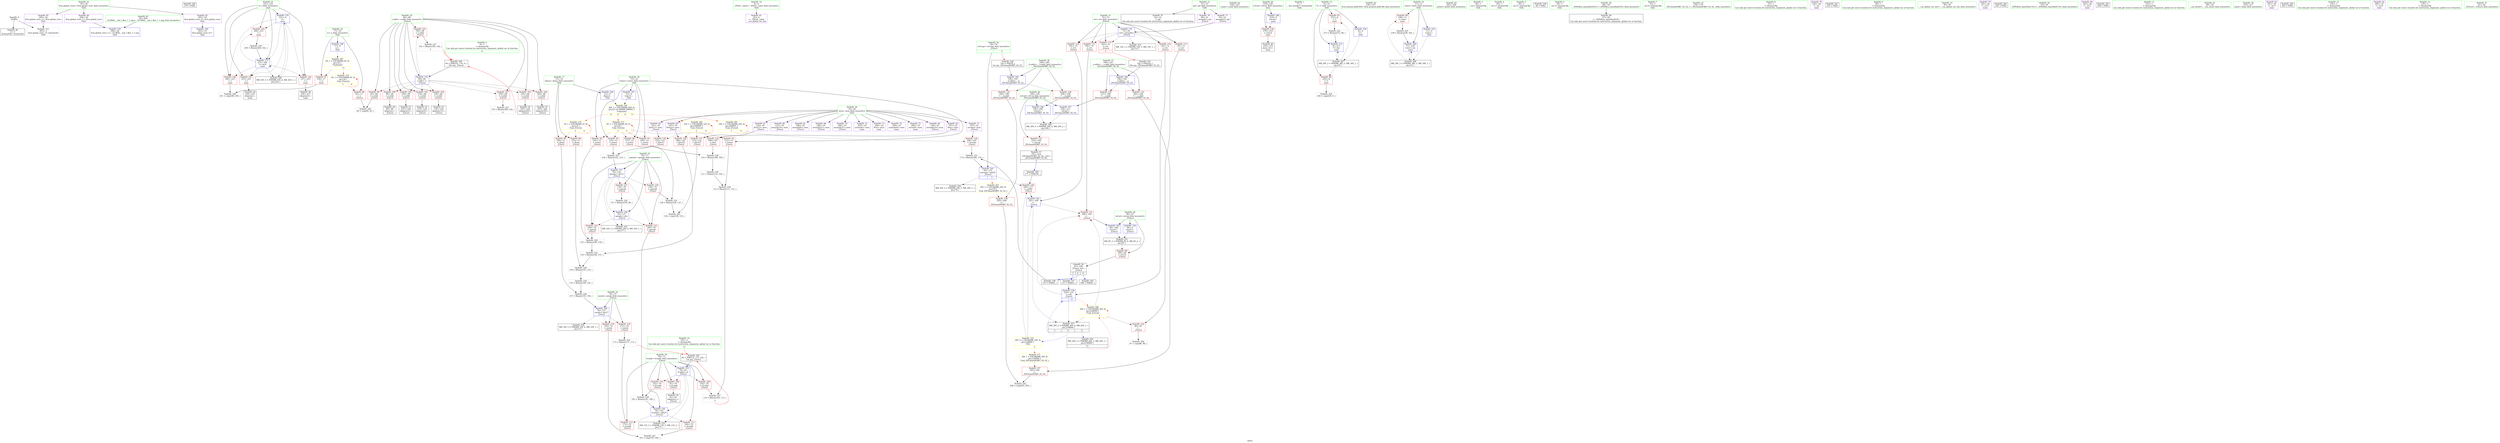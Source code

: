 digraph "SVFG" {
	label="SVFG";

	Node0x55a8943ba290 [shape=record,color=grey,label="{NodeID: 0\nNullPtr}"];
	Node0x55a8943ba290 -> Node0x55a8943dad80[style=solid];
	Node0x55a8943ba290 -> Node0x55a8943e2560[style=solid];
	Node0x55a89440da10 [shape=record,color=black,label="{NodeID: 346\n270 = PHI()\n}"];
	Node0x55a8943db860 [shape=record,color=red,label="{NodeID: 97\n250\<--17\n\<--n\nmain\n}"];
	Node0x55a8943db860 -> Node0x55a8943e9040[style=solid];
	Node0x55a8943d9150 [shape=record,color=green,label="{NodeID: 14\n4\<--6\n_ZStL8__ioinit\<--_ZStL8__ioinit_field_insensitive\nGlob }"];
	Node0x55a8943d9150 -> Node0x55a8943dca60[style=solid];
	Node0x55a8943db3a0 [shape=record,color=red,label="{NodeID: 111\n160\<--70\n\<--fr.addr\n_Z3recii\n}"];
	Node0x55a8943db3a0 -> Node0x55a8943e91c0[style=solid];
	Node0x55a8943d9dc0 [shape=record,color=green,label="{NodeID: 28\n66\<--67\nretval\<--retval_field_insensitive\n_Z3recii\n}"];
	Node0x55a8943d9dc0 -> Node0x55a8943db930[style=solid];
	Node0x55a8943d9dc0 -> Node0x55a8943e2800[style=solid];
	Node0x55a8943d9dc0 -> Node0x55a8943e2f50[style=solid];
	Node0x55a8943fae10 [shape=record,color=yellow,style=double,label="{NodeID: 291\n46V_1 = ENCHI(MR_46V_0)\npts\{14 16 200000 200001 \}\nFun[main]|{<s0>11|<s1>11|<s2>11|<s3>11}}"];
	Node0x55a8943fae10:s0 -> Node0x55a8943f9500[style=dashed,color=red];
	Node0x55a8943fae10:s1 -> Node0x55a8943f9e20[style=dashed,color=red];
	Node0x55a8943fae10:s2 -> Node0x55a8943fa600[style=dashed,color=red];
	Node0x55a8943fae10:s3 -> Node0x55a8943fa6e0[style=dashed,color=red];
	Node0x55a8943e0f20 [shape=record,color=red,label="{NodeID: 125\n108\<--107\n\<--first\n_Z3recii\n}"];
	Node0x55a8943e0f20 -> Node0x55a8943e8a40[style=solid];
	Node0x55a8943da980 [shape=record,color=green,label="{NodeID: 42\n226\<--227\nscanf\<--scanf_field_insensitive\n}"];
	Node0x55a8943e7540 [shape=record,color=grey,label="{NodeID: 222\n173 = Binary(171, 172, )\n|{<s0>4}}"];
	Node0x55a8943e7540:s0 -> Node0x55a89440e4b0[style=solid,color=red];
	Node0x55a8943e1a80 [shape=record,color=red,label="{NodeID: 139\n276\<--219\n\<--retval\nmain\n}"];
	Node0x55a8943e1a80 -> Node0x55a8943dc990[style=solid];
	Node0x55a8943dc650 [shape=record,color=black,label="{NodeID: 56\n63\<--189\n_Z3recii_ret\<--\n_Z3recii\n|{<s0>3|<s1>4|<s2>11}}"];
	Node0x55a8943dc650:s0 -> Node0x55a89440c670[style=solid,color=blue];
	Node0x55a8943dc650:s1 -> Node0x55a89440d260[style=solid,color=blue];
	Node0x55a8943dc650:s2 -> Node0x55a89440d810[style=solid,color=blue];
	Node0x55a8943e8a40 [shape=record,color=grey,label="{NodeID: 236\n110 = Binary(108, 109, )\n}"];
	Node0x55a8943e8a40 -> Node0x55a8943e88c0[style=solid];
	Node0x55a8943e2730 [shape=record,color=blue,label="{NodeID: 153\n70\<--65\nfr.addr\<--fr\n_Z3recii\n}"];
	Node0x55a8943e2730 -> Node0x55a8943db130[style=dashed];
	Node0x55a8943e2730 -> Node0x55a8943db200[style=dashed];
	Node0x55a8943e2730 -> Node0x55a8943db2d0[style=dashed];
	Node0x55a8943e2730 -> Node0x55a8943e2c10[style=dashed];
	Node0x55a8943e2730 -> Node0x55a8943f3b60[style=dashed];
	Node0x55a8943dd1b0 [shape=record,color=purple,label="{NodeID: 70\n166\<--19\narrayidx31\<--mon\n_Z3recii\n}"];
	Node0x55a8943f3160 [shape=record,color=black,label="{NodeID: 250\nMR_26V_2 = PHI(MR_26V_3, MR_26V_1, )\npts\{230000 \}\n|{<s0>11}}"];
	Node0x55a8943f3160:s0 -> Node0x55a8943fa7c0[style=dashed,color=red];
	Node0x55a8943e3290 [shape=record,color=blue,label="{NodeID: 167\n194\<--211\nretval\<--\n_ZSt3maxIiERKT_S2_S2_\n}"];
	Node0x55a8943e3290 -> Node0x55a8943f8160[style=dashed];
	Node0x55a8943ddd40 [shape=record,color=purple,label="{NodeID: 84\n294\<--34\nllvm.global_ctors_1\<--llvm.global_ctors\nGlob }"];
	Node0x55a8943ddd40 -> Node0x55a8943e2460[style=solid];
	Node0x55a8943c9000 [shape=record,color=green,label="{NodeID: 1\n7\<--1\n__dso_handle\<--dummyObj\nGlob }"];
	Node0x55a89440dae0 [shape=record,color=black,label="{NodeID: 347\n192 = PHI(163, )\n0th arg _ZSt3maxIiERKT_S2_S2_ }"];
	Node0x55a89440dae0 -> Node0x55a8943e3020[style=solid];
	Node0x55a8943db930 [shape=record,color=red,label="{NodeID: 98\n189\<--66\n\<--retval\n_Z3recii\n}"];
	Node0x55a8943db930 -> Node0x55a8943dc650[style=solid];
	Node0x55a8943d91e0 [shape=record,color=green,label="{NodeID: 15\n8\<--10\nT\<--T_field_insensitive\nGlob }"];
	Node0x55a8943d91e0 -> Node0x55a8943ddf40[style=solid];
	Node0x55a8943d91e0 -> Node0x55a8943de010[style=solid];
	Node0x55a8943d91e0 -> Node0x55a8943e1e90[style=solid];
	Node0x55a8943d91e0 -> Node0x55a8943e36a0[style=solid];
	Node0x55a8943db470 [shape=record,color=red,label="{NodeID: 112\n171\<--70\n\<--fr.addr\n_Z3recii\n}"];
	Node0x55a8943db470 -> Node0x55a8943e7540[style=solid];
	Node0x55a8943d9e90 [shape=record,color=green,label="{NodeID: 29\n68\<--69\nv.addr\<--v.addr_field_insensitive\n_Z3recii\n}"];
	Node0x55a8943d9e90 -> Node0x55a8943dba00[style=solid];
	Node0x55a8943d9e90 -> Node0x55a8943dbad0[style=solid];
	Node0x55a8943d9e90 -> Node0x55a8943dbba0[style=solid];
	Node0x55a8943d9e90 -> Node0x55a8943dbc70[style=solid];
	Node0x55a8943d9e90 -> Node0x55a8943dbd40[style=solid];
	Node0x55a8943d9e90 -> Node0x55a8943dbe10[style=solid];
	Node0x55a8943d9e90 -> Node0x55a8943dbee0[style=solid];
	Node0x55a8943d9e90 -> Node0x55a8943daf90[style=solid];
	Node0x55a8943d9e90 -> Node0x55a8943db060[style=solid];
	Node0x55a8943d9e90 -> Node0x55a8943e2660[style=solid];
	Node0x55a8943e0ff0 [shape=record,color=red,label="{NodeID: 126\n122\<--121\n\<--first11\n_Z3recii\n}"];
	Node0x55a8943e0ff0 -> Node0x55a8943e73c0[style=solid];
	Node0x55a8943daa80 [shape=record,color=green,label="{NodeID: 43\n236\<--237\nllvm.memset.p0i8.i64\<--llvm.memset.p0i8.i64_field_insensitive\n}"];
	Node0x55a8943e76c0 [shape=record,color=grey,label="{NodeID: 223\n170 = Binary(169, 102, )\n|{<s0>4}}"];
	Node0x55a8943e76c0:s0 -> Node0x55a89440e030[style=solid,color=red];
	Node0x55a8943e1b50 [shape=record,color=red,label="{NodeID: 140\n249\<--221\n\<--i\nmain\n}"];
	Node0x55a8943e1b50 -> Node0x55a8943e9040[style=solid];
	Node0x55a8943dc720 [shape=record,color=black,label="{NodeID: 57\n191\<--214\n_ZSt3maxIiERKT_S2_S2__ret\<--\n_ZSt3maxIiERKT_S2_S2_\n|{<s0>5}}"];
	Node0x55a8943dc720:s0 -> Node0x55a89440d390[style=solid,color=blue];
	Node0x55a8943e8bc0 [shape=record,color=grey,label="{NodeID: 237\n101 = Binary(100, 102, )\n|{<s0>3}}"];
	Node0x55a8943e8bc0:s0 -> Node0x55a89440e030[style=solid,color=red];
	Node0x55a8943e2800 [shape=record,color=blue,label="{NodeID: 154\n66\<--9\nretval\<--\n_Z3recii\n}"];
	Node0x55a8943e2800 -> Node0x55a8943f3660[style=dashed];
	Node0x55a8943dd280 [shape=record,color=purple,label="{NodeID: 71\n167\<--19\nsecond\<--mon\n_Z3recii\n}"];
	Node0x55a8943dd280 -> Node0x55a8943e1260[style=solid];
	Node0x55a8943f3660 [shape=record,color=black,label="{NodeID: 251\nMR_8V_3 = PHI(MR_8V_4, MR_8V_2, )\npts\{67 \}\n}"];
	Node0x55a8943f3660 -> Node0x55a8943db930[style=dashed];
	Node0x55a8943e3360 [shape=record,color=blue,label="{NodeID: 168\n219\<--9\nretval\<--\nmain\n}"];
	Node0x55a8943e3360 -> Node0x55a8943e1a80[style=dashed];
	Node0x55a8943dde40 [shape=record,color=purple,label="{NodeID: 85\n295\<--34\nllvm.global_ctors_2\<--llvm.global_ctors\nGlob }"];
	Node0x55a8943dde40 -> Node0x55a8943e2560[style=solid];
	Node0x55a8943d8290 [shape=record,color=green,label="{NodeID: 2\n9\<--1\n\<--dummyObj\nCan only get source location for instruction, argument, global var or function.|{<s0>11}}"];
	Node0x55a8943d8290:s0 -> Node0x55a89440e030[style=solid,color=red];
	Node0x55a89440dc50 [shape=record,color=black,label="{NodeID: 348\n193 = PHI(78, )\n1st arg _ZSt3maxIiERKT_S2_S2_ }"];
	Node0x55a89440dc50 -> Node0x55a8943e30f0[style=solid];
	Node0x55a8943dba00 [shape=record,color=red,label="{NodeID: 99\n82\<--68\n\<--v.addr\n_Z3recii\n}"];
	Node0x55a8943dba00 -> Node0x55a8943e97c0[style=solid];
	Node0x55a8943d9270 [shape=record,color=green,label="{NodeID: 16\n11\<--12\nteste\<--teste_field_insensitive\nGlob }"];
	Node0x55a8943d9270 -> Node0x55a8943de0e0[style=solid];
	Node0x55a8943d9270 -> Node0x55a8943e1f60[style=solid];
	Node0x55a8943d9270 -> Node0x55a8943e3430[style=solid];
	Node0x55a8943db540 [shape=record,color=red,label="{NodeID: 113\n95\<--72\n\<--ret\n_Z3recii\n}"];
	Node0x55a8943db540 -> Node0x55a8943e0e50[style=solid];
	Node0x55a8943d9f60 [shape=record,color=green,label="{NodeID: 30\n70\<--71\nfr.addr\<--fr.addr_field_insensitive\n_Z3recii\n}"];
	Node0x55a8943d9f60 -> Node0x55a8943db130[style=solid];
	Node0x55a8943d9f60 -> Node0x55a8943db200[style=solid];
	Node0x55a8943d9f60 -> Node0x55a8943db2d0[style=solid];
	Node0x55a8943d9f60 -> Node0x55a8943db3a0[style=solid];
	Node0x55a8943d9f60 -> Node0x55a8943db470[style=solid];
	Node0x55a8943d9f60 -> Node0x55a8943e2730[style=solid];
	Node0x55a8943d9f60 -> Node0x55a8943e2c10[style=solid];
	Node0x55a8943e10c0 [shape=record,color=red,label="{NodeID: 127\n133\<--132\n\<--first15\n_Z3recii\n}"];
	Node0x55a8943e10c0 -> Node0x55a8943e94c0[style=solid];
	Node0x55a8943dab80 [shape=record,color=green,label="{NodeID: 44\n243\<--244\nprintf\<--printf_field_insensitive\n}"];
	Node0x55a8943e7840 [shape=record,color=grey,label="{NodeID: 224\n155 = Binary(154, 102, )\n}"];
	Node0x55a8943e7840 -> Node0x55a8943e7b40[style=solid];
	Node0x55a8943e1c20 [shape=record,color=red,label="{NodeID: 141\n253\<--221\n\<--i\nmain\n}"];
	Node0x55a8943e1c20 -> Node0x55a8943dc7f0[style=solid];
	Node0x55a8943dc7f0 [shape=record,color=black,label="{NodeID: 58\n254\<--253\nidxprom\<--\nmain\n}"];
	Node0x55a8943e8d40 [shape=record,color=grey,label="{NodeID: 238\n142 = Binary(141, 140, )\n}"];
	Node0x55a8943e8d40 -> Node0x55a8943e2c10[style=solid];
	Node0x55a8943e28d0 [shape=record,color=blue,label="{NodeID: 155\n72\<--93\nret\<--arrayidx2\n_Z3recii\n}"];
	Node0x55a8943e28d0 -> Node0x55a8943db540[style=dashed];
	Node0x55a8943e28d0 -> Node0x55a8943db610[style=dashed];
	Node0x55a8943e28d0 -> Node0x55a8943e0780[style=dashed];
	Node0x55a8943e28d0 -> Node0x55a8943e0810[style=dashed];
	Node0x55a8943e28d0 -> Node0x55a8943e08a0[style=dashed];
	Node0x55a8943e28d0 -> Node0x55a8943f4060[style=dashed];
	Node0x55a8943dd350 [shape=record,color=purple,label="{NodeID: 72\n255\<--19\narrayidx\<--mon\nmain\n}"];
	Node0x55a8943fe240 [shape=record,color=yellow,style=double,label="{NodeID: 335\n26V_5 = CSCHI(MR_26V_4)\npts\{230000 \}\nCS[]|{|<s2>5}}"];
	Node0x55a8943fe240 -> Node0x55a8943e1330[style=dashed];
	Node0x55a8943fe240 -> Node0x55a8943e2e80[style=dashed];
	Node0x55a8943fe240:s2 -> Node0x55a8943f9420[style=dashed,color=red];
	Node0x55a8943f3b60 [shape=record,color=black,label="{NodeID: 252\nMR_12V_3 = PHI(MR_12V_5, MR_12V_2, )\npts\{71 \}\n}"];
	Node0x55a8943e3430 [shape=record,color=blue,label="{NodeID: 169\n11\<--239\nteste\<--inc\nmain\n}"];
	Node0x55a8943e3430 -> Node0x55a8943f2760[style=dashed];
	Node0x55a8943ddf40 [shape=record,color=red,label="{NodeID: 86\n229\<--8\n\<--T\nmain\n}"];
	Node0x55a8943ddf40 -> Node0x55a8943e8ec0[style=solid];
	Node0x55a8943d8320 [shape=record,color=green,label="{NodeID: 3\n24\<--1\n.str\<--dummyObj\nGlob }"];
	Node0x55a89440e030 [shape=record,color=black,label="{NodeID: 349\n64 = PHI(101, 170, 9, )\n0th arg _Z3recii }"];
	Node0x55a89440e030 -> Node0x55a8943e2660[style=solid];
	Node0x55a8943f8160 [shape=record,color=black,label="{NodeID: 266\nMR_29V_3 = PHI(MR_29V_4, MR_29V_2, )\npts\{195 \}\n}"];
	Node0x55a8943f8160 -> Node0x55a8943e14d0[style=dashed];
	Node0x55a8943dbad0 [shape=record,color=red,label="{NodeID: 100\n88\<--68\n\<--v.addr\n_Z3recii\n}"];
	Node0x55a8943dbad0 -> Node0x55a8943dc0a0[style=solid];
	Node0x55a8943d9300 [shape=record,color=green,label="{NodeID: 17\n13\<--14\ndiana\<--diana_field_insensitive\nGlob }"];
	Node0x55a8943d9300 -> Node0x55a8943de1b0[style=solid];
	Node0x55a8943d9300 -> Node0x55a8943de280[style=solid];
	Node0x55a8943d9300 -> Node0x55a8943e2060[style=solid];
	Node0x55a8943db610 [shape=record,color=red,label="{NodeID: 114\n116\<--72\n\<--ret\n_Z3recii\n}"];
	Node0x55a8943db610 -> Node0x55a8943e29a0[style=solid];
	Node0x55a8943da030 [shape=record,color=green,label="{NodeID: 31\n72\<--73\nret\<--ret_field_insensitive\n_Z3recii\n}"];
	Node0x55a8943da030 -> Node0x55a8943db540[style=solid];
	Node0x55a8943da030 -> Node0x55a8943db610[style=solid];
	Node0x55a8943da030 -> Node0x55a8943e0780[style=solid];
	Node0x55a8943da030 -> Node0x55a8943e0810[style=solid];
	Node0x55a8943da030 -> Node0x55a8943e08a0[style=solid];
	Node0x55a8943da030 -> Node0x55a8943e28d0[style=solid];
	Node0x55a8943e1190 [shape=record,color=red,label="{NodeID: 128\n148\<--147\n\<--first22\n_Z3recii\n}"];
	Node0x55a8943e1190 -> Node0x55a8943e85c0[style=solid];
	Node0x55a8943dac80 [shape=record,color=green,label="{NodeID: 45\n36\<--289\n_GLOBAL__sub_I_ffao_1_1.cpp\<--_GLOBAL__sub_I_ffao_1_1.cpp_field_insensitive\n}"];
	Node0x55a8943dac80 -> Node0x55a8943e2460[style=solid];
	Node0x55a8943e79c0 [shape=record,color=grey,label="{NodeID: 225\n239 = Binary(238, 102, )\n}"];
	Node0x55a8943e79c0 -> Node0x55a8943e3430[style=solid];
	Node0x55a8943e1cf0 [shape=record,color=red,label="{NodeID: 142\n257\<--221\n\<--i\nmain\n}"];
	Node0x55a8943e1cf0 -> Node0x55a8943dc8c0[style=solid];
	Node0x55a8943dc8c0 [shape=record,color=black,label="{NodeID: 59\n258\<--257\nidxprom5\<--\nmain\n}"];
	Node0x55a8943e8ec0 [shape=record,color=grey,label="{NodeID: 239\n230 = cmp(229, 9, )\n}"];
	Node0x55a8943e29a0 [shape=record,color=blue,label="{NodeID: 156\n116\<--115\n\<--call\n_Z3recii\n|{|<s2>4}}"];
	Node0x55a8943e29a0 -> Node0x55a8943e1400[style=dashed];
	Node0x55a8943e29a0 -> Node0x55a8943f5460[style=dashed];
	Node0x55a8943e29a0:s2 -> Node0x55a8943fa7c0[style=dashed,color=red];
	Node0x55a8943dd420 [shape=record,color=purple,label="{NodeID: 73\n256\<--19\nfirst\<--mon\nmain\n}"];
	Node0x55a8943f4060 [shape=record,color=black,label="{NodeID: 253\nMR_14V_2 = PHI(MR_14V_3, MR_14V_1, )\npts\{73 \}\n}"];
	Node0x55a8943e3500 [shape=record,color=blue,label="{NodeID: 170\n221\<--9\ni\<--\nmain\n}"];
	Node0x55a8943e3500 -> Node0x55a8943e1b50[style=dashed];
	Node0x55a8943e3500 -> Node0x55a8943e1c20[style=dashed];
	Node0x55a8943e3500 -> Node0x55a8943e1cf0[style=dashed];
	Node0x55a8943e3500 -> Node0x55a8943e1dc0[style=dashed];
	Node0x55a8943e3500 -> Node0x55a8943e35d0[style=dashed];
	Node0x55a8943e3500 -> Node0x55a8943f2c60[style=dashed];
	Node0x55a8943de010 [shape=record,color=red,label="{NodeID: 87\n272\<--8\n\<--T\nmain\n}"];
	Node0x55a8943de010 -> Node0x55a8943e8440[style=solid];
	Node0x55a8943d83b0 [shape=record,color=green,label="{NodeID: 4\n26\<--1\n.str.1\<--dummyObj\nGlob }"];
	Node0x55a89440e4b0 [shape=record,color=black,label="{NodeID: 350\n65 = PHI(114, 173, 102, )\n1st arg _Z3recii }"];
	Node0x55a89440e4b0 -> Node0x55a8943e2730[style=solid];
	Node0x55a8943f8660 [shape=record,color=yellow,style=double,label="{NodeID: 267\n20V_1 = ENCHI(MR_20V_0)\npts\{79 \}\nFun[_ZSt3maxIiERKT_S2_S2_]}"];
	Node0x55a8943f8660 -> Node0x55a8943e19b0[style=dashed];
	Node0x55a8943dbba0 [shape=record,color=red,label="{NodeID: 101\n100\<--68\n\<--v.addr\n_Z3recii\n}"];
	Node0x55a8943dbba0 -> Node0x55a8943e8bc0[style=solid];
	Node0x55a8943d93c0 [shape=record,color=green,label="{NodeID: 18\n15\<--16\ntower\<--tower_field_insensitive\nGlob }"];
	Node0x55a8943d93c0 -> Node0x55a8943de350[style=solid];
	Node0x55a8943d93c0 -> Node0x55a8943de420[style=solid];
	Node0x55a8943d93c0 -> Node0x55a8943de4f0[style=solid];
	Node0x55a8943d93c0 -> Node0x55a8943de5c0[style=solid];
	Node0x55a8943d93c0 -> Node0x55a8943de690[style=solid];
	Node0x55a8943d93c0 -> Node0x55a8943e2160[style=solid];
	Node0x55a8943e0780 [shape=record,color=red,label="{NodeID: 115\n163\<--72\n\<--ret\n_Z3recii\n|{<s0>5}}"];
	Node0x55a8943e0780:s0 -> Node0x55a89440dae0[style=solid,color=red];
	Node0x55a8943da100 [shape=record,color=green,label="{NodeID: 32\n74\<--75\nneeds\<--needs_field_insensitive\n_Z3recii\n}"];
	Node0x55a8943da100 -> Node0x55a8943e0970[style=solid];
	Node0x55a8943da100 -> Node0x55a8943e0a40[style=solid];
	Node0x55a8943da100 -> Node0x55a8943e2ce0[style=solid];
	Node0x55a8943e1260 [shape=record,color=red,label="{NodeID: 129\n168\<--167\n\<--second\n_Z3recii\n}"];
	Node0x55a8943e1260 -> Node0x55a8943e82c0[style=solid];
	Node0x55a8943dad80 [shape=record,color=black,label="{NodeID: 46\n2\<--3\ndummyVal\<--dummyVal\n}"];
	Node0x55a8943e7b40 [shape=record,color=grey,label="{NodeID: 226\n157 = Binary(155, 156, )\n}"];
	Node0x55a8943e7b40 -> Node0x55a8943e2ce0[style=solid];
	Node0x55a8943e1dc0 [shape=record,color=red,label="{NodeID: 143\n264\<--221\n\<--i\nmain\n}"];
	Node0x55a8943e1dc0 -> Node0x55a8943e8140[style=solid];
	Node0x55a8943dc990 [shape=record,color=black,label="{NodeID: 60\n218\<--276\nmain_ret\<--\nmain\n}"];
	Node0x55a8943e9040 [shape=record,color=grey,label="{NodeID: 240\n251 = cmp(249, 250, )\n}"];
	Node0x55a8943e2a70 [shape=record,color=blue,label="{NodeID: 157\n76\<--124\nspends\<--div12\n_Z3recii\n}"];
	Node0x55a8943e2a70 -> Node0x55a8943e0b10[style=dashed];
	Node0x55a8943e2a70 -> Node0x55a8943e0be0[style=dashed];
	Node0x55a8943e2a70 -> Node0x55a8943e0cb0[style=dashed];
	Node0x55a8943e2a70 -> Node0x55a8943e0d80[style=dashed];
	Node0x55a8943e2a70 -> Node0x55a8943e2b40[style=dashed];
	Node0x55a8943e2a70 -> Node0x55a8943f4a60[style=dashed];
	Node0x55a8943dd4f0 [shape=record,color=purple,label="{NodeID: 74\n259\<--19\narrayidx6\<--mon\nmain\n}"];
	Node0x55a89440c670 [shape=record,color=black,label="{NodeID: 337\n115 = PHI(63, )\n}"];
	Node0x55a89440c670 -> Node0x55a8943e29a0[style=solid];
	Node0x55a8943f4560 [shape=record,color=black,label="{NodeID: 254\nMR_16V_2 = PHI(MR_16V_4, MR_16V_1, )\npts\{75 \}\n}"];
	Node0x55a8943e35d0 [shape=record,color=blue,label="{NodeID: 171\n221\<--265\ni\<--inc8\nmain\n}"];
	Node0x55a8943e35d0 -> Node0x55a8943e1b50[style=dashed];
	Node0x55a8943e35d0 -> Node0x55a8943e1c20[style=dashed];
	Node0x55a8943e35d0 -> Node0x55a8943e1cf0[style=dashed];
	Node0x55a8943e35d0 -> Node0x55a8943e1dc0[style=dashed];
	Node0x55a8943e35d0 -> Node0x55a8943e35d0[style=dashed];
	Node0x55a8943e35d0 -> Node0x55a8943f2c60[style=dashed];
	Node0x55a8943de0e0 [shape=record,color=red,label="{NodeID: 88\n238\<--11\n\<--teste\nmain\n}"];
	Node0x55a8943de0e0 -> Node0x55a8943e79c0[style=solid];
	Node0x55a8943d8c40 [shape=record,color=green,label="{NodeID: 5\n28\<--1\n.str.2\<--dummyObj\nGlob }"];
	Node0x55a8943dbc70 [shape=record,color=red,label="{NodeID: 102\n104\<--68\n\<--v.addr\n_Z3recii\n}"];
	Node0x55a8943dbc70 -> Node0x55a8943dc240[style=solid];
	Node0x55a8943d94c0 [shape=record,color=green,label="{NodeID: 19\n17\<--18\nn\<--n_field_insensitive\nGlob }"];
	Node0x55a8943d94c0 -> Node0x55a8943db790[style=solid];
	Node0x55a8943d94c0 -> Node0x55a8943db860[style=solid];
	Node0x55a8943d94c0 -> Node0x55a8943e2260[style=solid];
	Node0x55a8943fa600 [shape=record,color=yellow,style=double,label="{NodeID: 282\n22V_1 = ENCHI(MR_22V_0)\npts\{200000 \}\nFun[_Z3recii]|{|<s4>3|<s5>4}}"];
	Node0x55a8943fa600 -> Node0x55a8943e0f20[style=dashed];
	Node0x55a8943fa600 -> Node0x55a8943e0ff0[style=dashed];
	Node0x55a8943fa600 -> Node0x55a8943e10c0[style=dashed];
	Node0x55a8943fa600 -> Node0x55a8943e1190[style=dashed];
	Node0x55a8943fa600:s4 -> Node0x55a8943fa600[style=dashed,color=red];
	Node0x55a8943fa600:s5 -> Node0x55a8943fa600[style=dashed,color=red];
	Node0x55a8943e0810 [shape=record,color=red,label="{NodeID: 116\n181\<--72\n\<--ret\n_Z3recii\n}"];
	Node0x55a8943e0810 -> Node0x55a8943e2e80[style=solid];
	Node0x55a8943da1d0 [shape=record,color=green,label="{NodeID: 33\n76\<--77\nspends\<--spends_field_insensitive\n_Z3recii\n}"];
	Node0x55a8943da1d0 -> Node0x55a8943e0b10[style=solid];
	Node0x55a8943da1d0 -> Node0x55a8943e0be0[style=solid];
	Node0x55a8943da1d0 -> Node0x55a8943e0cb0[style=solid];
	Node0x55a8943da1d0 -> Node0x55a8943e0d80[style=solid];
	Node0x55a8943da1d0 -> Node0x55a8943e2a70[style=solid];
	Node0x55a8943da1d0 -> Node0x55a8943e2b40[style=solid];
	Node0x55a8943e1330 [shape=record,color=red,label="{NodeID: 130\n180\<--177\n\<--call36\n_Z3recii\n}"];
	Node0x55a8943e1330 -> Node0x55a8943e2e80[style=solid];
	Node0x55a8943dae80 [shape=record,color=black,label="{NodeID: 47\n22\<--21\n\<--pd\nCan only get source location for instruction, argument, global var or function.}"];
	Node0x55a8943e7cc0 [shape=record,color=grey,label="{NodeID: 227\n114 = Binary(103, 113, )\n|{<s0>3}}"];
	Node0x55a8943e7cc0:s0 -> Node0x55a89440e4b0[style=solid,color=red];
	Node0x55a8943e1e90 [shape=record,color=blue,label="{NodeID: 144\n8\<--9\nT\<--\nGlob }"];
	Node0x55a8943e1e90 -> Node0x55a8943f2260[style=dashed];
	Node0x55a8943dca60 [shape=record,color=purple,label="{NodeID: 61\n45\<--4\n\<--_ZStL8__ioinit\n__cxx_global_var_init\n}"];
	Node0x55a8943e91c0 [shape=record,color=grey,label="{NodeID: 241\n161 = cmp(159, 160, )\n}"];
	Node0x55a8943e2b40 [shape=record,color=blue,label="{NodeID: 158\n76\<--137\nspends\<--dec\n_Z3recii\n}"];
	Node0x55a8943e2b40 -> Node0x55a8943e0cb0[style=dashed];
	Node0x55a8943e2b40 -> Node0x55a8943e0d80[style=dashed];
	Node0x55a8943e2b40 -> Node0x55a8943f4a60[style=dashed];
	Node0x55a8943dd5c0 [shape=record,color=purple,label="{NodeID: 75\n260\<--19\nsecond\<--mon\nmain\n}"];
	Node0x55a89440d190 [shape=record,color=black,label="{NodeID: 338\n46 = PHI()\n}"];
	Node0x55a8943f4a60 [shape=record,color=black,label="{NodeID: 255\nMR_18V_2 = PHI(MR_18V_6, MR_18V_1, )\npts\{77 \}\n}"];
	Node0x55a8943e36a0 [shape=record,color=blue,label="{NodeID: 172\n8\<--273\nT\<--dec\nmain\n}"];
	Node0x55a8943e36a0 -> Node0x55a8943f2260[style=dashed];
	Node0x55a8943de1b0 [shape=record,color=red,label="{NodeID: 89\n153\<--13\n\<--diana\n_Z3recii\n}"];
	Node0x55a8943de1b0 -> Node0x55a8943e7fc0[style=solid];
	Node0x55a8943d8cd0 [shape=record,color=green,label="{NodeID: 6\n30\<--1\n.str.3\<--dummyObj\nGlob }"];
	Node0x55a8943dbd40 [shape=record,color=red,label="{NodeID: 103\n118\<--68\n\<--v.addr\n_Z3recii\n}"];
	Node0x55a8943dbd40 -> Node0x55a8943dc310[style=solid];
	Node0x55a8943d95c0 [shape=record,color=green,label="{NodeID: 20\n19\<--20\nmon\<--mon_field_insensitive\nGlob }"];
	Node0x55a8943d95c0 -> Node0x55a8943dcb30[style=solid];
	Node0x55a8943d95c0 -> Node0x55a8943dcc00[style=solid];
	Node0x55a8943d95c0 -> Node0x55a8943dccd0[style=solid];
	Node0x55a8943d95c0 -> Node0x55a8943dcda0[style=solid];
	Node0x55a8943d95c0 -> Node0x55a8943dce70[style=solid];
	Node0x55a8943d95c0 -> Node0x55a8943dcf40[style=solid];
	Node0x55a8943d95c0 -> Node0x55a8943dd010[style=solid];
	Node0x55a8943d95c0 -> Node0x55a8943dd0e0[style=solid];
	Node0x55a8943d95c0 -> Node0x55a8943dd1b0[style=solid];
	Node0x55a8943d95c0 -> Node0x55a8943dd280[style=solid];
	Node0x55a8943d95c0 -> Node0x55a8943dd350[style=solid];
	Node0x55a8943d95c0 -> Node0x55a8943dd420[style=solid];
	Node0x55a8943d95c0 -> Node0x55a8943dd4f0[style=solid];
	Node0x55a8943d95c0 -> Node0x55a8943dd5c0[style=solid];
	Node0x55a8943fa6e0 [shape=record,color=yellow,style=double,label="{NodeID: 283\n24V_1 = ENCHI(MR_24V_0)\npts\{200001 \}\nFun[_Z3recii]|{|<s1>3|<s2>4}}"];
	Node0x55a8943fa6e0 -> Node0x55a8943e1260[style=dashed];
	Node0x55a8943fa6e0:s1 -> Node0x55a8943fa6e0[style=dashed,color=red];
	Node0x55a8943fa6e0:s2 -> Node0x55a8943fa6e0[style=dashed,color=red];
	Node0x55a8943e08a0 [shape=record,color=red,label="{NodeID: 117\n185\<--72\n\<--ret\n_Z3recii\n}"];
	Node0x55a8943e08a0 -> Node0x55a8943e1400[style=solid];
	Node0x55a8943da2a0 [shape=record,color=green,label="{NodeID: 34\n78\<--79\nref.tmp\<--ref.tmp_field_insensitive\n_Z3recii\n|{|<s1>5}}"];
	Node0x55a8943da2a0 -> Node0x55a8943e2db0[style=solid];
	Node0x55a8943da2a0:s1 -> Node0x55a89440dc50[style=solid,color=red];
	Node0x55a8943e1400 [shape=record,color=red,label="{NodeID: 131\n186\<--185\n\<--\n_Z3recii\n}"];
	Node0x55a8943e1400 -> Node0x55a8943e2f50[style=solid];
	Node0x55a8943dbfa0 [shape=record,color=black,label="{NodeID: 48\n47\<--48\n\<--_ZNSt8ios_base4InitD1Ev\nCan only get source location for instruction, argument, global var or function.}"];
	Node0x55a8943e7e40 [shape=record,color=grey,label="{NodeID: 228\n151 = Binary(149, 150, )\n}"];
	Node0x55a8943e7e40 -> Node0x55a8943e85c0[style=solid];
	Node0x55a8943e1f60 [shape=record,color=blue,label="{NodeID: 145\n11\<--9\nteste\<--\nGlob }"];
	Node0x55a8943e1f60 -> Node0x55a8943f2760[style=dashed];
	Node0x55a8943dcb30 [shape=record,color=purple,label="{NodeID: 62\n106\<--19\narrayidx6\<--mon\n_Z3recii\n}"];
	Node0x55a8943e9340 [shape=record,color=grey,label="{NodeID: 242\n206 = cmp(203, 205, )\n}"];
	Node0x55a8943e2c10 [shape=record,color=blue,label="{NodeID: 159\n70\<--142\nfr.addr\<--add19\n_Z3recii\n}"];
	Node0x55a8943e2c10 -> Node0x55a8943db3a0[style=dashed];
	Node0x55a8943e2c10 -> Node0x55a8943db470[style=dashed];
	Node0x55a8943e2c10 -> Node0x55a8943f3b60[style=dashed];
	Node0x55a8943dd690 [shape=record,color=purple,label="{NodeID: 76\n90\<--21\narrayidx\<--pd\n_Z3recii\n}"];
	Node0x55a89440d260 [shape=record,color=black,label="{NodeID: 339\n174 = PHI(63, )\n}"];
	Node0x55a89440d260 -> Node0x55a8943e82c0[style=solid];
	Node0x55a8943f4f60 [shape=record,color=black,label="{NodeID: 256\nMR_20V_2 = PHI(MR_20V_5, MR_20V_1, )\npts\{79 \}\n}"];
	Node0x55a8943de280 [shape=record,color=red,label="{NodeID: 90\n156\<--13\n\<--diana\n_Z3recii\n}"];
	Node0x55a8943de280 -> Node0x55a8943e7b40[style=solid];
	Node0x55a8943d8d60 [shape=record,color=green,label="{NodeID: 7\n32\<--1\n.str.4\<--dummyObj\nGlob }"];
	Node0x55a8943dbe10 [shape=record,color=red,label="{NodeID: 104\n129\<--68\n\<--v.addr\n_Z3recii\n}"];
	Node0x55a8943dbe10 -> Node0x55a8943dc3e0[style=solid];
	Node0x55a8943d96c0 [shape=record,color=green,label="{NodeID: 21\n21\<--23\npd\<--pd_field_insensitive\nGlob }"];
	Node0x55a8943d96c0 -> Node0x55a8943dae80[style=solid];
	Node0x55a8943d96c0 -> Node0x55a8943dd690[style=solid];
	Node0x55a8943d96c0 -> Node0x55a8943dd760[style=solid];
	Node0x55a8943fa7c0 [shape=record,color=yellow,style=double,label="{NodeID: 284\n26V_1 = ENCHI(MR_26V_0)\npts\{230000 \}\nFun[_Z3recii]|{|<s3>3}}"];
	Node0x55a8943fa7c0 -> Node0x55a8943e0e50[style=dashed];
	Node0x55a8943fa7c0 -> Node0x55a8943e1400[style=dashed];
	Node0x55a8943fa7c0 -> Node0x55a8943f5460[style=dashed];
	Node0x55a8943fa7c0:s3 -> Node0x55a8943fa7c0[style=dashed,color=red];
	Node0x55a8943e0970 [shape=record,color=red,label="{NodeID: 118\n159\<--74\n\<--needs\n_Z3recii\n}"];
	Node0x55a8943e0970 -> Node0x55a8943e91c0[style=solid];
	Node0x55a8943da370 [shape=record,color=green,label="{NodeID: 35\n178\<--179\n_ZSt3maxIiERKT_S2_S2_\<--_ZSt3maxIiERKT_S2_S2__field_insensitive\n}"];
	Node0x55a8943e14d0 [shape=record,color=red,label="{NodeID: 132\n214\<--194\n\<--retval\n_ZSt3maxIiERKT_S2_S2_\n}"];
	Node0x55a8943e14d0 -> Node0x55a8943dc720[style=solid];
	Node0x55a8943dc0a0 [shape=record,color=black,label="{NodeID: 49\n89\<--88\nidxprom\<--\n_Z3recii\n}"];
	Node0x55a8943e7fc0 [shape=record,color=grey,label="{NodeID: 229\n154 = Binary(152, 153, )\n}"];
	Node0x55a8943e7fc0 -> Node0x55a8943e7840[style=solid];
	Node0x55a8943e2060 [shape=record,color=blue,label="{NodeID: 146\n13\<--9\ndiana\<--\nGlob }"];
	Node0x55a8943e2060 -> Node0x55a8943fae10[style=dashed];
	Node0x55a8943dcc00 [shape=record,color=purple,label="{NodeID: 63\n107\<--19\nfirst\<--mon\n_Z3recii\n}"];
	Node0x55a8943dcc00 -> Node0x55a8943e0f20[style=solid];
	Node0x55a8943e94c0 [shape=record,color=grey,label="{NodeID: 243\n134 = cmp(128, 133, )\n}"];
	Node0x55a8943e2ce0 [shape=record,color=blue,label="{NodeID: 160\n74\<--157\nneeds\<--div27\n_Z3recii\n}"];
	Node0x55a8943e2ce0 -> Node0x55a8943e0970[style=dashed];
	Node0x55a8943e2ce0 -> Node0x55a8943e0a40[style=dashed];
	Node0x55a8943e2ce0 -> Node0x55a8943f4560[style=dashed];
	Node0x55a8943dd760 [shape=record,color=purple,label="{NodeID: 77\n93\<--21\narrayidx2\<--pd\n_Z3recii\n}"];
	Node0x55a8943dd760 -> Node0x55a8943e28d0[style=solid];
	Node0x55a89440d390 [shape=record,color=black,label="{NodeID: 340\n177 = PHI(191, )\n}"];
	Node0x55a89440d390 -> Node0x55a8943e1330[style=solid];
	Node0x55a8943f5460 [shape=record,color=black,label="{NodeID: 257\nMR_26V_2 = PHI(MR_26V_8, MR_26V_1, )\npts\{230000 \}\n|{<s0>3|<s1>4|<s2>11}}"];
	Node0x55a8943f5460:s0 -> Node0x55a8943e29a0[style=dashed,color=blue];
	Node0x55a8943f5460:s1 -> Node0x55a8943fe240[style=dashed,color=blue];
	Node0x55a8943f5460:s2 -> Node0x55a8943f3160[style=dashed,color=blue];
	Node0x55a8943de350 [shape=record,color=red,label="{NodeID: 91\n109\<--15\n\<--tower\n_Z3recii\n}"];
	Node0x55a8943de350 -> Node0x55a8943e8a40[style=solid];
	Node0x55a8943d8df0 [shape=record,color=green,label="{NodeID: 8\n35\<--1\n\<--dummyObj\nCan only get source location for instruction, argument, global var or function.}"];
	Node0x55a8943f9420 [shape=record,color=yellow,style=double,label="{NodeID: 271\n26V_1 = ENCHI(MR_26V_0)\npts\{230000 \}\nFun[_ZSt3maxIiERKT_S2_S2_]}"];
	Node0x55a8943f9420 -> Node0x55a8943e18e0[style=dashed];
	Node0x55a8943dbee0 [shape=record,color=red,label="{NodeID: 105\n144\<--68\n\<--v.addr\n_Z3recii\n}"];
	Node0x55a8943dbee0 -> Node0x55a8943dc4b0[style=solid];
	Node0x55a8943d97c0 [shape=record,color=green,label="{NodeID: 22\n34\<--38\nllvm.global_ctors\<--llvm.global_ctors_field_insensitive\nGlob }"];
	Node0x55a8943d97c0 -> Node0x55a8943ddc40[style=solid];
	Node0x55a8943d97c0 -> Node0x55a8943ddd40[style=solid];
	Node0x55a8943d97c0 -> Node0x55a8943dde40[style=solid];
	Node0x55a8943e0a40 [shape=record,color=red,label="{NodeID: 119\n172\<--74\n\<--needs\n_Z3recii\n}"];
	Node0x55a8943e0a40 -> Node0x55a8943e7540[style=solid];
	Node0x55a8943da470 [shape=record,color=green,label="{NodeID: 36\n194\<--195\nretval\<--retval_field_insensitive\n_ZSt3maxIiERKT_S2_S2_\n}"];
	Node0x55a8943da470 -> Node0x55a8943e14d0[style=solid];
	Node0x55a8943da470 -> Node0x55a8943e31c0[style=solid];
	Node0x55a8943da470 -> Node0x55a8943e3290[style=solid];
	Node0x55a8943e15a0 [shape=record,color=red,label="{NodeID: 133\n202\<--196\n\<--__a.addr\n_ZSt3maxIiERKT_S2_S2_\n}"];
	Node0x55a8943e15a0 -> Node0x55a8943e18e0[style=solid];
	Node0x55a8943dc170 [shape=record,color=black,label="{NodeID: 50\n92\<--91\nidxprom1\<--\n_Z3recii\n}"];
	Node0x55a8943e8140 [shape=record,color=grey,label="{NodeID: 230\n265 = Binary(264, 102, )\n}"];
	Node0x55a8943e8140 -> Node0x55a8943e35d0[style=solid];
	Node0x55a8943e2160 [shape=record,color=blue,label="{NodeID: 147\n15\<--9\ntower\<--\nGlob }"];
	Node0x55a8943e2160 -> Node0x55a8943fae10[style=dashed];
	Node0x55a8943dccd0 [shape=record,color=purple,label="{NodeID: 64\n120\<--19\narrayidx10\<--mon\n_Z3recii\n}"];
	Node0x55a8943e9640 [shape=record,color=grey,label="{NodeID: 244\n97 = cmp(96, 98, )\n}"];
	Node0x55a8943e2db0 [shape=record,color=blue,label="{NodeID: 161\n78\<--175\nref.tmp\<--add35\n_Z3recii\n|{|<s2>5}}"];
	Node0x55a8943e2db0 -> Node0x55a8943e1330[style=dashed];
	Node0x55a8943e2db0 -> Node0x55a8943f4f60[style=dashed];
	Node0x55a8943e2db0:s2 -> Node0x55a8943f8660[style=dashed,color=red];
	Node0x55a8943dd830 [shape=record,color=purple,label="{NodeID: 78\n224\<--24\n\<--.str\nmain\n}"];
	Node0x55a89440d4d0 [shape=record,color=black,label="{NodeID: 341\n225 = PHI()\n}"];
	Node0x55a8943de420 [shape=record,color=red,label="{NodeID: 92\n112\<--15\n\<--tower\n_Z3recii\n}"];
	Node0x55a8943de420 -> Node0x55a8943e8740[style=solid];
	Node0x55a8943d8e80 [shape=record,color=green,label="{NodeID: 9\n98\<--1\n\<--dummyObj\nCan only get source location for instruction, argument, global var or function.}"];
	Node0x55a8943f9500 [shape=record,color=yellow,style=double,label="{NodeID: 272\n2V_1 = ENCHI(MR_2V_0)\npts\{14 \}\nFun[_Z3recii]|{|<s2>3|<s3>4}}"];
	Node0x55a8943f9500 -> Node0x55a8943de1b0[style=dashed];
	Node0x55a8943f9500 -> Node0x55a8943de280[style=dashed];
	Node0x55a8943f9500:s2 -> Node0x55a8943f9500[style=dashed,color=red];
	Node0x55a8943f9500:s3 -> Node0x55a8943f9500[style=dashed,color=red];
	Node0x55a8943daf90 [shape=record,color=red,label="{NodeID: 106\n164\<--68\n\<--v.addr\n_Z3recii\n}"];
	Node0x55a8943daf90 -> Node0x55a8943dc580[style=solid];
	Node0x55a8943d98c0 [shape=record,color=green,label="{NodeID: 23\n39\<--40\n__cxx_global_var_init\<--__cxx_global_var_init_field_insensitive\n}"];
	Node0x55a8943e0b10 [shape=record,color=red,label="{NodeID: 120\n126\<--76\n\<--spends\n_Z3recii\n}"];
	Node0x55a8943e0b10 -> Node0x55a8943e70c0[style=solid];
	Node0x55a8943da540 [shape=record,color=green,label="{NodeID: 37\n196\<--197\n__a.addr\<--__a.addr_field_insensitive\n_ZSt3maxIiERKT_S2_S2_\n}"];
	Node0x55a8943da540 -> Node0x55a8943e15a0[style=solid];
	Node0x55a8943da540 -> Node0x55a8943e1670[style=solid];
	Node0x55a8943da540 -> Node0x55a8943e3020[style=solid];
	Node0x55a8943e1670 [shape=record,color=red,label="{NodeID: 134\n211\<--196\n\<--__a.addr\n_ZSt3maxIiERKT_S2_S2_\n}"];
	Node0x55a8943e1670 -> Node0x55a8943e3290[style=solid];
	Node0x55a8943dc240 [shape=record,color=black,label="{NodeID: 51\n105\<--104\nidxprom5\<--\n_Z3recii\n}"];
	Node0x55a8943e82c0 [shape=record,color=grey,label="{NodeID: 231\n175 = Binary(168, 174, )\n}"];
	Node0x55a8943e82c0 -> Node0x55a8943e2db0[style=solid];
	Node0x55a8943e2260 [shape=record,color=blue,label="{NodeID: 148\n17\<--9\nn\<--\nGlob }"];
	Node0x55a8943e2260 -> Node0x55a8943faa90[style=dashed];
	Node0x55a8943dcda0 [shape=record,color=purple,label="{NodeID: 65\n121\<--19\nfirst11\<--mon\n_Z3recii\n}"];
	Node0x55a8943dcda0 -> Node0x55a8943e0ff0[style=solid];
	Node0x55a8943e97c0 [shape=record,color=grey,label="{NodeID: 245\n84 = cmp(82, 83, )\n}"];
	Node0x55a8943e2e80 [shape=record,color=blue,label="{NodeID: 162\n181\<--180\n\<--\n_Z3recii\n}"];
	Node0x55a8943e2e80 -> Node0x55a8943e1400[style=dashed];
	Node0x55a8943e2e80 -> Node0x55a8943f5460[style=dashed];
	Node0x55a8943dd900 [shape=record,color=purple,label="{NodeID: 79\n241\<--26\n\<--.str.1\nmain\n}"];
	Node0x55a89440d5a0 [shape=record,color=black,label="{NodeID: 342\n242 = PHI()\n}"];
	Node0x55a8943de4f0 [shape=record,color=red,label="{NodeID: 93\n123\<--15\n\<--tower\n_Z3recii\n}"];
	Node0x55a8943de4f0 -> Node0x55a8943e73c0[style=solid];
	Node0x55a8943d8f10 [shape=record,color=green,label="{NodeID: 10\n102\<--1\n\<--dummyObj\nCan only get source location for instruction, argument, global var or function.|{<s0>11}}"];
	Node0x55a8943d8f10:s0 -> Node0x55a89440e4b0[style=solid,color=red];
	Node0x55a8943f9e20 [shape=record,color=yellow,style=double,label="{NodeID: 273\n4V_1 = ENCHI(MR_4V_0)\npts\{16 \}\nFun[_Z3recii]|{|<s5>3|<s6>4}}"];
	Node0x55a8943f9e20 -> Node0x55a8943de350[style=dashed];
	Node0x55a8943f9e20 -> Node0x55a8943de420[style=dashed];
	Node0x55a8943f9e20 -> Node0x55a8943de4f0[style=dashed];
	Node0x55a8943f9e20 -> Node0x55a8943de5c0[style=dashed];
	Node0x55a8943f9e20 -> Node0x55a8943de690[style=dashed];
	Node0x55a8943f9e20:s5 -> Node0x55a8943f9e20[style=dashed,color=red];
	Node0x55a8943f9e20:s6 -> Node0x55a8943f9e20[style=dashed,color=red];
	Node0x55a8943db060 [shape=record,color=red,label="{NodeID: 107\n169\<--68\n\<--v.addr\n_Z3recii\n}"];
	Node0x55a8943db060 -> Node0x55a8943e76c0[style=solid];
	Node0x55a8943d99c0 [shape=record,color=green,label="{NodeID: 24\n43\<--44\n_ZNSt8ios_base4InitC1Ev\<--_ZNSt8ios_base4InitC1Ev_field_insensitive\n}"];
	Node0x55a8943faa90 [shape=record,color=yellow,style=double,label="{NodeID: 287\n6V_1 = ENCHI(MR_6V_0)\npts\{18 \}\nFun[main]|{|<s1>11}}"];
	Node0x55a8943faa90 -> Node0x55a8943db860[style=dashed];
	Node0x55a8943faa90:s1 -> Node0x55a8943f9f00[style=dashed,color=red];
	Node0x55a8943e0be0 [shape=record,color=red,label="{NodeID: 121\n136\<--76\n\<--spends\n_Z3recii\n}"];
	Node0x55a8943e0be0 -> Node0x55a8943e7240[style=solid];
	Node0x55a8943da610 [shape=record,color=green,label="{NodeID: 38\n198\<--199\n__b.addr\<--__b.addr_field_insensitive\n_ZSt3maxIiERKT_S2_S2_\n}"];
	Node0x55a8943da610 -> Node0x55a8943e1740[style=solid];
	Node0x55a8943da610 -> Node0x55a8943e1810[style=solid];
	Node0x55a8943da610 -> Node0x55a8943e30f0[style=solid];
	Node0x55a8943e1740 [shape=record,color=red,label="{NodeID: 135\n204\<--198\n\<--__b.addr\n_ZSt3maxIiERKT_S2_S2_\n}"];
	Node0x55a8943e1740 -> Node0x55a8943e19b0[style=solid];
	Node0x55a8943dc310 [shape=record,color=black,label="{NodeID: 52\n119\<--118\nidxprom9\<--\n_Z3recii\n}"];
	Node0x55a8943e8440 [shape=record,color=grey,label="{NodeID: 232\n273 = Binary(272, 98, )\n}"];
	Node0x55a8943e8440 -> Node0x55a8943e36a0[style=solid];
	Node0x55a8943e2360 [shape=record,color=blue,label="{NodeID: 149\n293\<--35\nllvm.global_ctors_0\<--\nGlob }"];
	Node0x55a8943dce70 [shape=record,color=purple,label="{NodeID: 66\n131\<--19\narrayidx14\<--mon\n_Z3recii\n}"];
	Node0x55a8943e2f50 [shape=record,color=blue,label="{NodeID: 163\n66\<--186\nretval\<--\n_Z3recii\n}"];
	Node0x55a8943e2f50 -> Node0x55a8943f3660[style=dashed];
	Node0x55a8943dd9d0 [shape=record,color=purple,label="{NodeID: 80\n245\<--28\n\<--.str.2\nmain\n}"];
	Node0x55a89440d670 [shape=record,color=black,label="{NodeID: 343\n246 = PHI()\n}"];
	Node0x55a8943de5c0 [shape=record,color=red,label="{NodeID: 94\n127\<--15\n\<--tower\n_Z3recii\n}"];
	Node0x55a8943de5c0 -> Node0x55a8943e70c0[style=solid];
	Node0x55a8943d8fa0 [shape=record,color=green,label="{NodeID: 11\n233\<--1\n\<--dummyObj\nCan only get source location for instruction, argument, global var or function.}"];
	Node0x55a8943f9f00 [shape=record,color=yellow,style=double,label="{NodeID: 274\n6V_1 = ENCHI(MR_6V_0)\npts\{18 \}\nFun[_Z3recii]|{|<s1>3|<s2>4}}"];
	Node0x55a8943f9f00 -> Node0x55a8943db790[style=dashed];
	Node0x55a8943f9f00:s1 -> Node0x55a8943f9f00[style=dashed,color=red];
	Node0x55a8943f9f00:s2 -> Node0x55a8943f9f00[style=dashed,color=red];
	Node0x55a8943db130 [shape=record,color=red,label="{NodeID: 108\n91\<--70\n\<--fr.addr\n_Z3recii\n}"];
	Node0x55a8943db130 -> Node0x55a8943dc170[style=solid];
	Node0x55a8943d9ac0 [shape=record,color=green,label="{NodeID: 25\n49\<--50\n__cxa_atexit\<--__cxa_atexit_field_insensitive\n}"];
	Node0x55a8943e0cb0 [shape=record,color=red,label="{NodeID: 122\n140\<--76\n\<--spends\n_Z3recii\n}"];
	Node0x55a8943e0cb0 -> Node0x55a8943e8d40[style=solid];
	Node0x55a8943da6e0 [shape=record,color=green,label="{NodeID: 39\n216\<--217\nmain\<--main_field_insensitive\n}"];
	Node0x55a8943e70c0 [shape=record,color=grey,label="{NodeID: 219\n128 = Binary(126, 127, )\n}"];
	Node0x55a8943e70c0 -> Node0x55a8943e94c0[style=solid];
	Node0x55a8943e1810 [shape=record,color=red,label="{NodeID: 136\n208\<--198\n\<--__b.addr\n_ZSt3maxIiERKT_S2_S2_\n}"];
	Node0x55a8943e1810 -> Node0x55a8943e31c0[style=solid];
	Node0x55a8943dc3e0 [shape=record,color=black,label="{NodeID: 53\n130\<--129\nidxprom13\<--\n_Z3recii\n}"];
	Node0x55a8943e85c0 [shape=record,color=grey,label="{NodeID: 233\n152 = Binary(148, 151, )\n}"];
	Node0x55a8943e85c0 -> Node0x55a8943e7fc0[style=solid];
	Node0x55a8943e2460 [shape=record,color=blue,label="{NodeID: 150\n294\<--36\nllvm.global_ctors_1\<--_GLOBAL__sub_I_ffao_1_1.cpp\nGlob }"];
	Node0x55a8943dcf40 [shape=record,color=purple,label="{NodeID: 67\n132\<--19\nfirst15\<--mon\n_Z3recii\n}"];
	Node0x55a8943dcf40 -> Node0x55a8943e10c0[style=solid];
	Node0x55a8943f2260 [shape=record,color=black,label="{NodeID: 247\nMR_36V_2 = PHI(MR_36V_3, MR_36V_1, )\npts\{10 \}\n}"];
	Node0x55a8943f2260 -> Node0x55a8943ddf40[style=dashed];
	Node0x55a8943f2260 -> Node0x55a8943de010[style=dashed];
	Node0x55a8943f2260 -> Node0x55a8943e36a0[style=dashed];
	Node0x55a8943e3020 [shape=record,color=blue,label="{NodeID: 164\n196\<--192\n__a.addr\<--__a\n_ZSt3maxIiERKT_S2_S2_\n}"];
	Node0x55a8943e3020 -> Node0x55a8943e15a0[style=dashed];
	Node0x55a8943e3020 -> Node0x55a8943e1670[style=dashed];
	Node0x55a8943ddaa0 [shape=record,color=purple,label="{NodeID: 81\n261\<--30\n\<--.str.3\nmain\n}"];
	Node0x55a89440d740 [shape=record,color=black,label="{NodeID: 344\n262 = PHI()\n}"];
	Node0x55a8943de690 [shape=record,color=red,label="{NodeID: 95\n150\<--15\n\<--tower\n_Z3recii\n}"];
	Node0x55a8943de690 -> Node0x55a8943e7e40[style=solid];
	Node0x55a8943d9030 [shape=record,color=green,label="{NodeID: 12\n234\<--1\n\<--dummyObj\nCan only get source location for instruction, argument, global var or function.}"];
	Node0x55a8943db200 [shape=record,color=red,label="{NodeID: 109\n103\<--70\n\<--fr.addr\n_Z3recii\n}"];
	Node0x55a8943db200 -> Node0x55a8943e7cc0[style=solid];
	Node0x55a8943d9bc0 [shape=record,color=green,label="{NodeID: 26\n48\<--54\n_ZNSt8ios_base4InitD1Ev\<--_ZNSt8ios_base4InitD1Ev_field_insensitive\n}"];
	Node0x55a8943d9bc0 -> Node0x55a8943dbfa0[style=solid];
	Node0x55a8943e0d80 [shape=record,color=red,label="{NodeID: 123\n149\<--76\n\<--spends\n_Z3recii\n}"];
	Node0x55a8943e0d80 -> Node0x55a8943e7e40[style=solid];
	Node0x55a8943da7e0 [shape=record,color=green,label="{NodeID: 40\n219\<--220\nretval\<--retval_field_insensitive\nmain\n}"];
	Node0x55a8943da7e0 -> Node0x55a8943e1a80[style=solid];
	Node0x55a8943da7e0 -> Node0x55a8943e3360[style=solid];
	Node0x55a8943e7240 [shape=record,color=grey,label="{NodeID: 220\n137 = Binary(136, 98, )\n}"];
	Node0x55a8943e7240 -> Node0x55a8943e2b40[style=solid];
	Node0x55a8943e18e0 [shape=record,color=red,label="{NodeID: 137\n203\<--202\n\<--\n_ZSt3maxIiERKT_S2_S2_\n}"];
	Node0x55a8943e18e0 -> Node0x55a8943e9340[style=solid];
	Node0x55a8943dc4b0 [shape=record,color=black,label="{NodeID: 54\n145\<--144\nidxprom20\<--\n_Z3recii\n}"];
	Node0x55a8943e8740 [shape=record,color=grey,label="{NodeID: 234\n113 = Binary(111, 112, )\n}"];
	Node0x55a8943e8740 -> Node0x55a8943e7cc0[style=solid];
	Node0x55a8943e2560 [shape=record,color=blue, style = dotted,label="{NodeID: 151\n295\<--3\nllvm.global_ctors_2\<--dummyVal\nGlob }"];
	Node0x55a8943dd010 [shape=record,color=purple,label="{NodeID: 68\n146\<--19\narrayidx21\<--mon\n_Z3recii\n}"];
	Node0x55a8943f2760 [shape=record,color=black,label="{NodeID: 248\nMR_38V_2 = PHI(MR_38V_3, MR_38V_1, )\npts\{12 \}\n}"];
	Node0x55a8943f2760 -> Node0x55a8943de0e0[style=dashed];
	Node0x55a8943f2760 -> Node0x55a8943e3430[style=dashed];
	Node0x55a8943e30f0 [shape=record,color=blue,label="{NodeID: 165\n198\<--193\n__b.addr\<--__b\n_ZSt3maxIiERKT_S2_S2_\n}"];
	Node0x55a8943e30f0 -> Node0x55a8943e1740[style=dashed];
	Node0x55a8943e30f0 -> Node0x55a8943e1810[style=dashed];
	Node0x55a8943ddb70 [shape=record,color=purple,label="{NodeID: 82\n269\<--32\n\<--.str.4\nmain\n}"];
	Node0x55a89440d810 [shape=record,color=black,label="{NodeID: 345\n268 = PHI(63, )\n}"];
	Node0x55a8943db790 [shape=record,color=red,label="{NodeID: 96\n83\<--17\n\<--n\n_Z3recii\n}"];
	Node0x55a8943db790 -> Node0x55a8943e97c0[style=solid];
	Node0x55a8943d90c0 [shape=record,color=green,label="{NodeID: 13\n235\<--1\n\<--dummyObj\nCan only get source location for instruction, argument, global var or function.}"];
	Node0x55a8943db2d0 [shape=record,color=red,label="{NodeID: 110\n141\<--70\n\<--fr.addr\n_Z3recii\n}"];
	Node0x55a8943db2d0 -> Node0x55a8943e8d40[style=solid];
	Node0x55a8943d9cc0 [shape=record,color=green,label="{NodeID: 27\n61\<--62\n_Z3recii\<--_Z3recii_field_insensitive\n}"];
	Node0x55a8943e0e50 [shape=record,color=red,label="{NodeID: 124\n96\<--95\n\<--\n_Z3recii\n}"];
	Node0x55a8943e0e50 -> Node0x55a8943e9640[style=solid];
	Node0x55a8943da8b0 [shape=record,color=green,label="{NodeID: 41\n221\<--222\ni\<--i_field_insensitive\nmain\n}"];
	Node0x55a8943da8b0 -> Node0x55a8943e1b50[style=solid];
	Node0x55a8943da8b0 -> Node0x55a8943e1c20[style=solid];
	Node0x55a8943da8b0 -> Node0x55a8943e1cf0[style=solid];
	Node0x55a8943da8b0 -> Node0x55a8943e1dc0[style=solid];
	Node0x55a8943da8b0 -> Node0x55a8943e3500[style=solid];
	Node0x55a8943da8b0 -> Node0x55a8943e35d0[style=solid];
	Node0x55a8943e73c0 [shape=record,color=grey,label="{NodeID: 221\n124 = Binary(122, 123, )\n}"];
	Node0x55a8943e73c0 -> Node0x55a8943e2a70[style=solid];
	Node0x55a8943e19b0 [shape=record,color=red,label="{NodeID: 138\n205\<--204\n\<--\n_ZSt3maxIiERKT_S2_S2_\n}"];
	Node0x55a8943e19b0 -> Node0x55a8943e9340[style=solid];
	Node0x55a8943dc580 [shape=record,color=black,label="{NodeID: 55\n165\<--164\nidxprom30\<--\n_Z3recii\n}"];
	Node0x55a8943e88c0 [shape=record,color=grey,label="{NodeID: 235\n111 = Binary(110, 102, )\n}"];
	Node0x55a8943e88c0 -> Node0x55a8943e8740[style=solid];
	Node0x55a8943e2660 [shape=record,color=blue,label="{NodeID: 152\n68\<--64\nv.addr\<--v\n_Z3recii\n}"];
	Node0x55a8943e2660 -> Node0x55a8943dba00[style=dashed];
	Node0x55a8943e2660 -> Node0x55a8943dbad0[style=dashed];
	Node0x55a8943e2660 -> Node0x55a8943dbba0[style=dashed];
	Node0x55a8943e2660 -> Node0x55a8943dbc70[style=dashed];
	Node0x55a8943e2660 -> Node0x55a8943dbd40[style=dashed];
	Node0x55a8943e2660 -> Node0x55a8943dbe10[style=dashed];
	Node0x55a8943e2660 -> Node0x55a8943dbee0[style=dashed];
	Node0x55a8943e2660 -> Node0x55a8943daf90[style=dashed];
	Node0x55a8943e2660 -> Node0x55a8943db060[style=dashed];
	Node0x55a8943dd0e0 [shape=record,color=purple,label="{NodeID: 69\n147\<--19\nfirst22\<--mon\n_Z3recii\n}"];
	Node0x55a8943dd0e0 -> Node0x55a8943e1190[style=solid];
	Node0x55a8943f2c60 [shape=record,color=black,label="{NodeID: 249\nMR_43V_2 = PHI(MR_43V_4, MR_43V_1, )\npts\{222 \}\n}"];
	Node0x55a8943f2c60 -> Node0x55a8943e3500[style=dashed];
	Node0x55a8943e31c0 [shape=record,color=blue,label="{NodeID: 166\n194\<--208\nretval\<--\n_ZSt3maxIiERKT_S2_S2_\n}"];
	Node0x55a8943e31c0 -> Node0x55a8943f8160[style=dashed];
	Node0x55a8943ddc40 [shape=record,color=purple,label="{NodeID: 83\n293\<--34\nllvm.global_ctors_0\<--llvm.global_ctors\nGlob }"];
	Node0x55a8943ddc40 -> Node0x55a8943e2360[style=solid];
}
